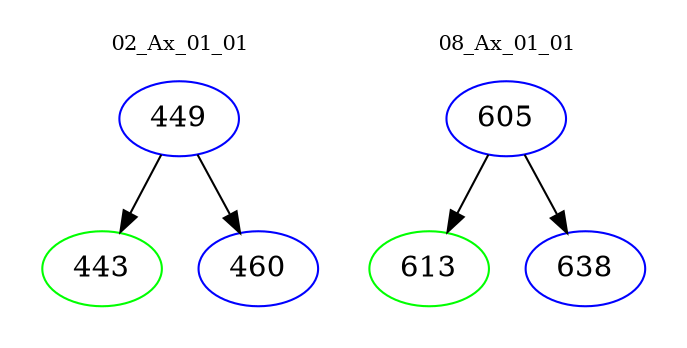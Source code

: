 digraph{
subgraph cluster_0 {
color = white
label = "02_Ax_01_01";
fontsize=10;
T0_449 [label="449", color="blue"]
T0_449 -> T0_443 [color="black"]
T0_443 [label="443", color="green"]
T0_449 -> T0_460 [color="black"]
T0_460 [label="460", color="blue"]
}
subgraph cluster_1 {
color = white
label = "08_Ax_01_01";
fontsize=10;
T1_605 [label="605", color="blue"]
T1_605 -> T1_613 [color="black"]
T1_613 [label="613", color="green"]
T1_605 -> T1_638 [color="black"]
T1_638 [label="638", color="blue"]
}
}
